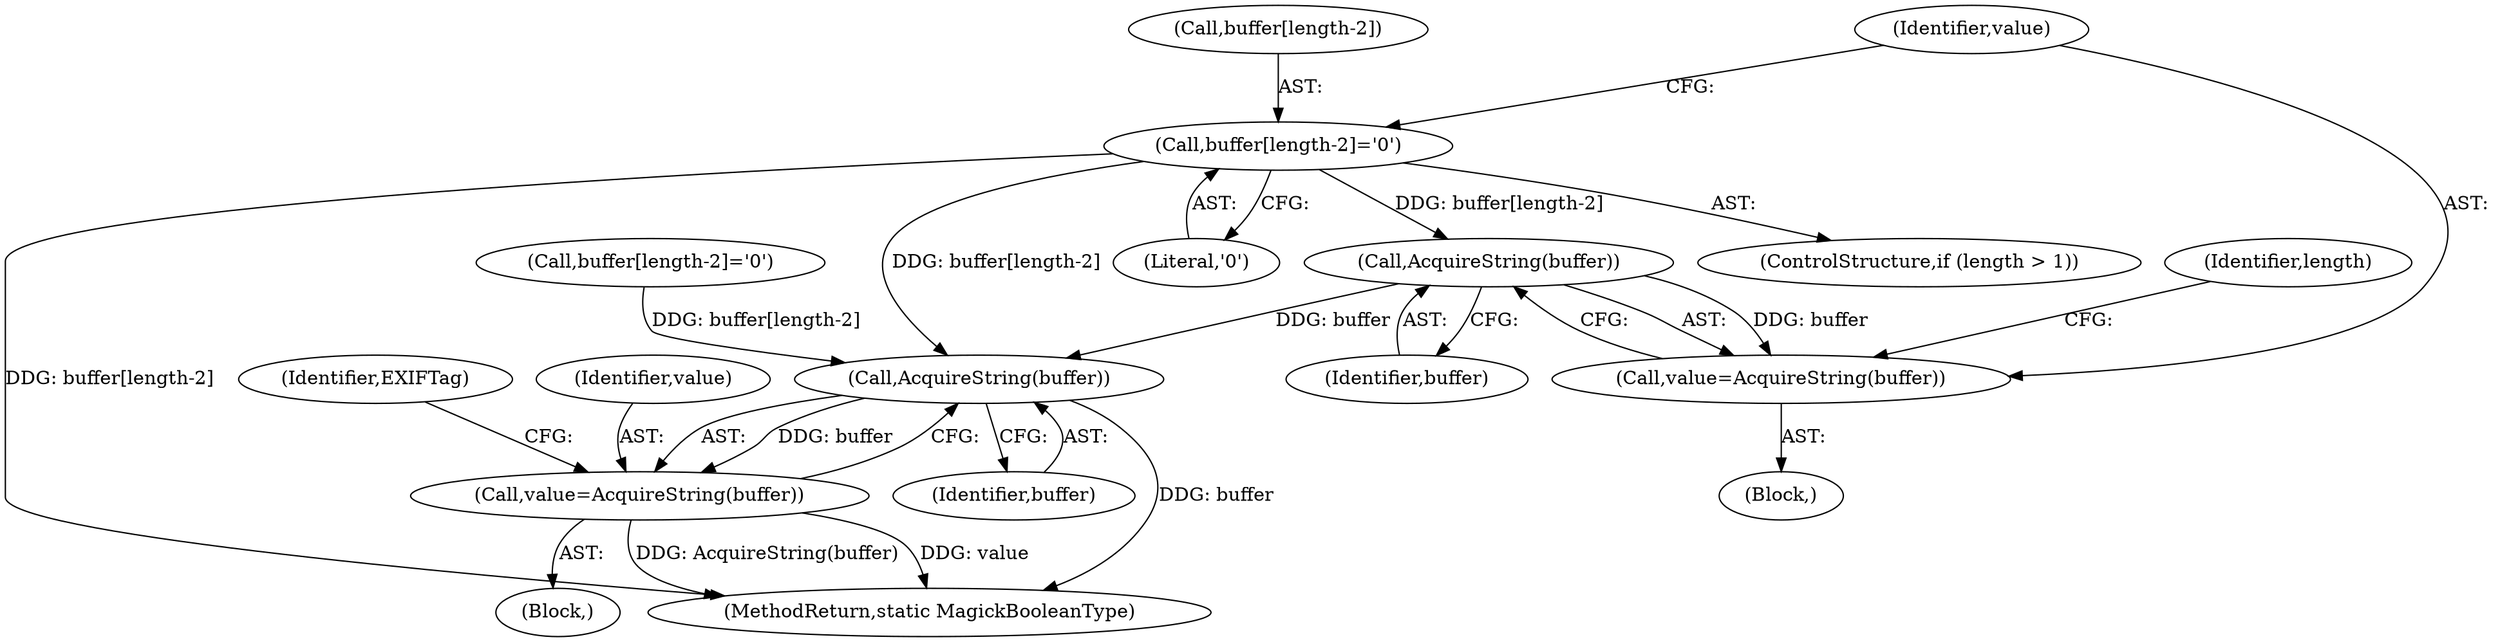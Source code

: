 digraph "0_ImageMagick_d8ab7f046587f2e9f734b687ba7e6e10147c294b_5@array" {
"1000159" [label="(Call,buffer[length-2]='\0')"];
"1000168" [label="(Call,AcquireString(buffer))"];
"1000166" [label="(Call,value=AcquireString(buffer))"];
"1000217" [label="(Call,AcquireString(buffer))"];
"1000215" [label="(Call,value=AcquireString(buffer))"];
"1000169" [label="(Identifier,buffer)"];
"1000170" [label="(Block,)"];
"1000159" [label="(Call,buffer[length-2]='\0')"];
"1000167" [label="(Identifier,value)"];
"1000155" [label="(ControlStructure,if (length > 1))"];
"1000175" [label="(Identifier,length)"];
"1000215" [label="(Call,value=AcquireString(buffer))"];
"1000216" [label="(Identifier,value)"];
"1000168" [label="(Call,AcquireString(buffer))"];
"1000165" [label="(Literal,'\0')"];
"1000166" [label="(Call,value=AcquireString(buffer))"];
"1000208" [label="(Call,buffer[length-2]='\0')"];
"1000218" [label="(Identifier,buffer)"];
"1000223" [label="(Identifier,EXIFTag)"];
"1000160" [label="(Call,buffer[length-2])"];
"1000121" [label="(Block,)"];
"1001414" [label="(MethodReturn,static MagickBooleanType)"];
"1000217" [label="(Call,AcquireString(buffer))"];
"1000159" -> "1000155"  [label="AST: "];
"1000159" -> "1000165"  [label="CFG: "];
"1000160" -> "1000159"  [label="AST: "];
"1000165" -> "1000159"  [label="AST: "];
"1000167" -> "1000159"  [label="CFG: "];
"1000159" -> "1001414"  [label="DDG: buffer[length-2]"];
"1000159" -> "1000168"  [label="DDG: buffer[length-2]"];
"1000159" -> "1000217"  [label="DDG: buffer[length-2]"];
"1000168" -> "1000166"  [label="AST: "];
"1000168" -> "1000169"  [label="CFG: "];
"1000169" -> "1000168"  [label="AST: "];
"1000166" -> "1000168"  [label="CFG: "];
"1000168" -> "1000166"  [label="DDG: buffer"];
"1000168" -> "1000217"  [label="DDG: buffer"];
"1000166" -> "1000121"  [label="AST: "];
"1000167" -> "1000166"  [label="AST: "];
"1000175" -> "1000166"  [label="CFG: "];
"1000217" -> "1000215"  [label="AST: "];
"1000217" -> "1000218"  [label="CFG: "];
"1000218" -> "1000217"  [label="AST: "];
"1000215" -> "1000217"  [label="CFG: "];
"1000217" -> "1001414"  [label="DDG: buffer"];
"1000217" -> "1000215"  [label="DDG: buffer"];
"1000208" -> "1000217"  [label="DDG: buffer[length-2]"];
"1000215" -> "1000170"  [label="AST: "];
"1000216" -> "1000215"  [label="AST: "];
"1000223" -> "1000215"  [label="CFG: "];
"1000215" -> "1001414"  [label="DDG: value"];
"1000215" -> "1001414"  [label="DDG: AcquireString(buffer)"];
}
